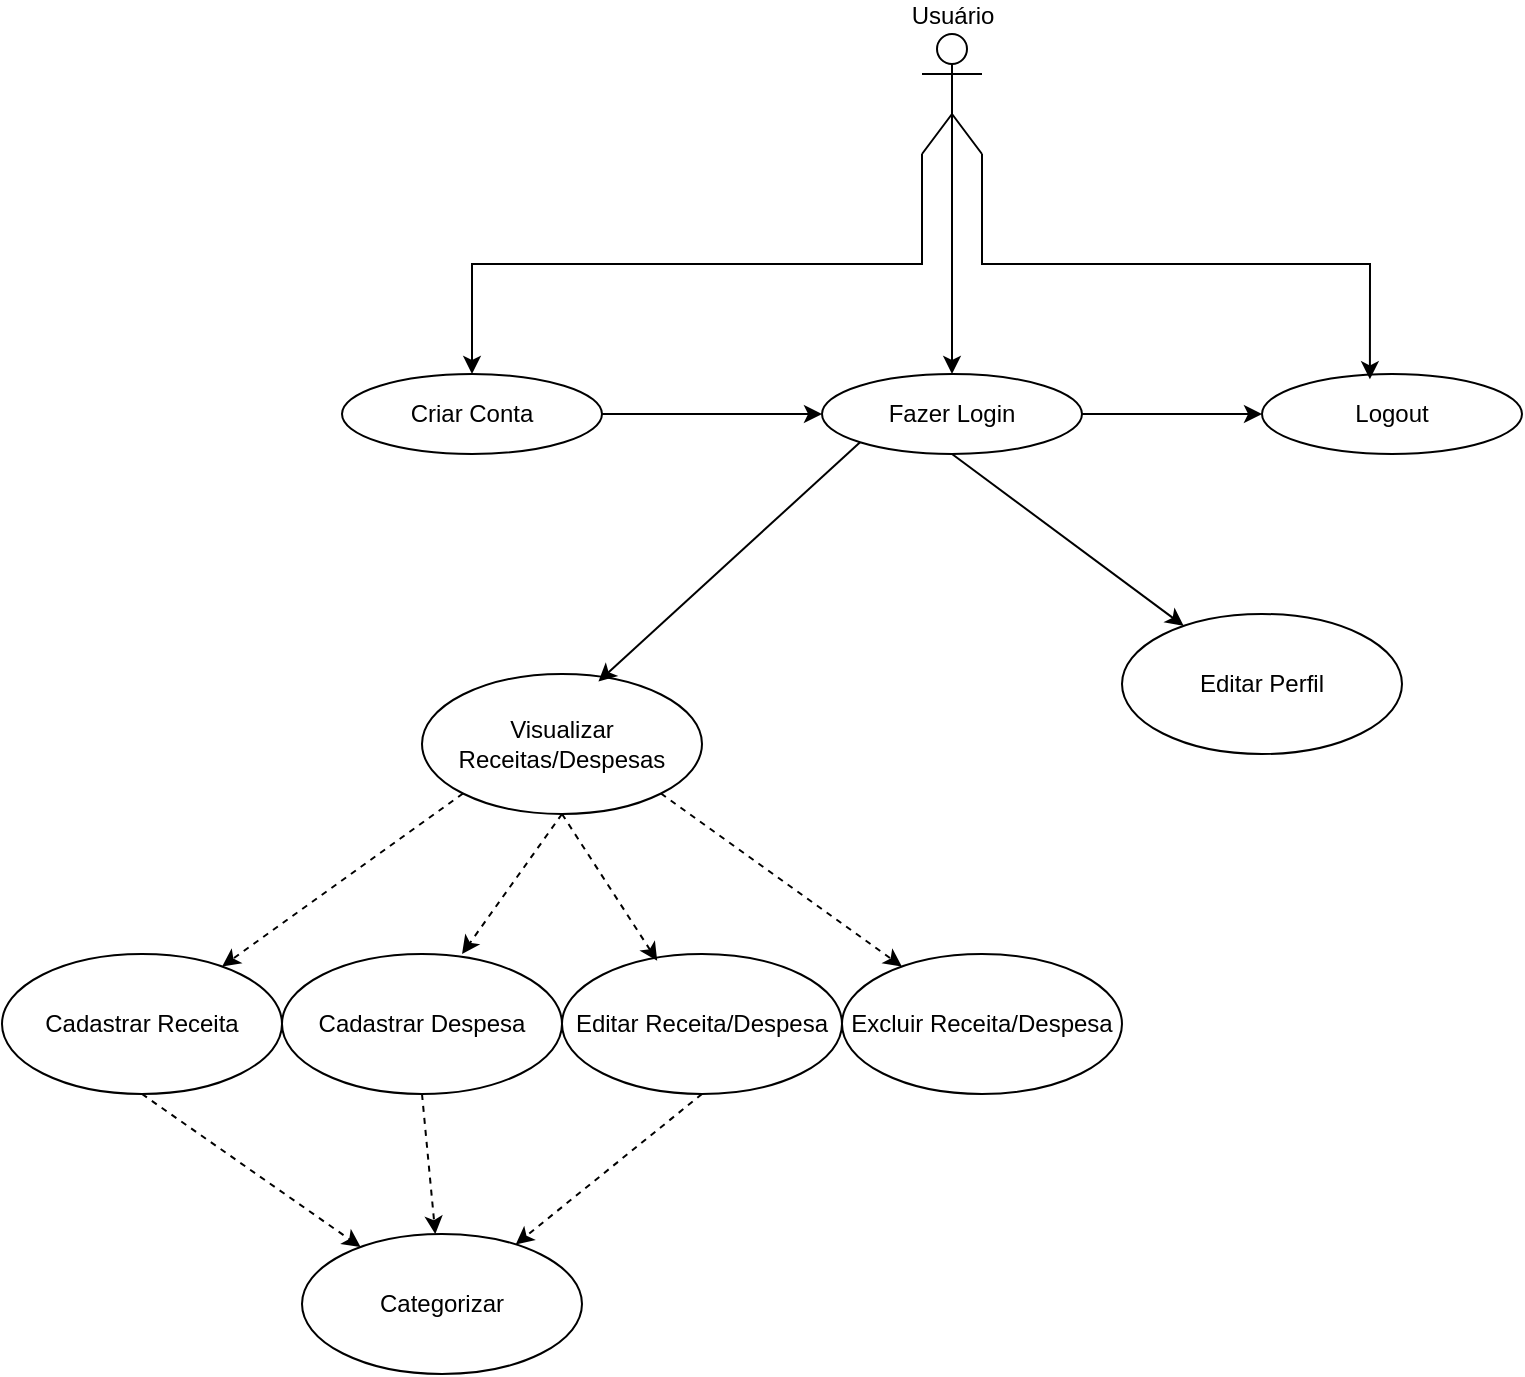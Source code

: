 <mxfile version="26.2.13">
  <diagram name="Página-1" id="x4zjBG85XFKi9NuF4PJC">
    <mxGraphModel dx="1428" dy="777" grid="1" gridSize="10" guides="1" tooltips="1" connect="1" arrows="1" fold="1" page="1" pageScale="1" pageWidth="1920" pageHeight="1200" math="0" shadow="0">
      <root>
        <mxCell id="0" />
        <mxCell id="1" parent="0" />
        <mxCell id="_4GbciRxM6oLM6v3bBHb-10" style="edgeStyle=orthogonalEdgeStyle;rounded=0;orthogonalLoop=1;jettySize=auto;html=1;exitX=0;exitY=1;exitDx=0;exitDy=0;exitPerimeter=0;entryX=0.5;entryY=0;entryDx=0;entryDy=0;" parent="1" source="_4GbciRxM6oLM6v3bBHb-1" target="_4GbciRxM6oLM6v3bBHb-6" edge="1">
          <mxGeometry relative="1" as="geometry" />
        </mxCell>
        <mxCell id="_4GbciRxM6oLM6v3bBHb-11" style="edgeStyle=orthogonalEdgeStyle;rounded=0;orthogonalLoop=1;jettySize=auto;html=1;exitX=0.5;exitY=0.5;exitDx=0;exitDy=0;exitPerimeter=0;" parent="1" source="_4GbciRxM6oLM6v3bBHb-1" target="_4GbciRxM6oLM6v3bBHb-7" edge="1">
          <mxGeometry relative="1" as="geometry" />
        </mxCell>
        <mxCell id="_4GbciRxM6oLM6v3bBHb-1" value="Usuário" style="shape=umlActor;verticalLabelPosition=top;verticalAlign=bottom;html=1;labelPosition=center;align=center;" parent="1" vertex="1">
          <mxGeometry x="900" y="40" width="30" height="60" as="geometry" />
        </mxCell>
        <mxCell id="RoIptvoRPboF3qHhYjDN-1" style="edgeStyle=orthogonalEdgeStyle;rounded=0;orthogonalLoop=1;jettySize=auto;html=1;entryX=0;entryY=0.5;entryDx=0;entryDy=0;" edge="1" parent="1" source="_4GbciRxM6oLM6v3bBHb-6" target="_4GbciRxM6oLM6v3bBHb-7">
          <mxGeometry relative="1" as="geometry" />
        </mxCell>
        <mxCell id="_4GbciRxM6oLM6v3bBHb-6" value="Criar Conta" style="ellipse;whiteSpace=wrap;html=1;" parent="1" vertex="1">
          <mxGeometry x="610" y="210" width="130" height="40" as="geometry" />
        </mxCell>
        <mxCell id="_4GbciRxM6oLM6v3bBHb-15" style="rounded=0;orthogonalLoop=1;jettySize=auto;html=1;exitX=0.5;exitY=1;exitDx=0;exitDy=0;" parent="1" source="_4GbciRxM6oLM6v3bBHb-7" target="_4GbciRxM6oLM6v3bBHb-13" edge="1">
          <mxGeometry relative="1" as="geometry" />
        </mxCell>
        <mxCell id="RoIptvoRPboF3qHhYjDN-2" style="edgeStyle=orthogonalEdgeStyle;rounded=0;orthogonalLoop=1;jettySize=auto;html=1;exitX=1;exitY=0.5;exitDx=0;exitDy=0;entryX=0;entryY=0.5;entryDx=0;entryDy=0;" edge="1" parent="1" source="_4GbciRxM6oLM6v3bBHb-7" target="_4GbciRxM6oLM6v3bBHb-8">
          <mxGeometry relative="1" as="geometry" />
        </mxCell>
        <mxCell id="_4GbciRxM6oLM6v3bBHb-7" value="Fazer Login" style="ellipse;whiteSpace=wrap;html=1;" parent="1" vertex="1">
          <mxGeometry x="850" y="210" width="130" height="40" as="geometry" />
        </mxCell>
        <mxCell id="_4GbciRxM6oLM6v3bBHb-8" value="Logout" style="ellipse;whiteSpace=wrap;html=1;" parent="1" vertex="1">
          <mxGeometry x="1070" y="210" width="130" height="40" as="geometry" />
        </mxCell>
        <mxCell id="_4GbciRxM6oLM6v3bBHb-9" style="edgeStyle=orthogonalEdgeStyle;rounded=0;orthogonalLoop=1;jettySize=auto;html=1;exitX=1;exitY=1;exitDx=0;exitDy=0;exitPerimeter=0;entryX=0.415;entryY=0.066;entryDx=0;entryDy=0;entryPerimeter=0;" parent="1" source="_4GbciRxM6oLM6v3bBHb-1" target="_4GbciRxM6oLM6v3bBHb-8" edge="1">
          <mxGeometry relative="1" as="geometry" />
        </mxCell>
        <mxCell id="_4GbciRxM6oLM6v3bBHb-22" style="rounded=0;orthogonalLoop=1;jettySize=auto;html=1;exitX=1;exitY=1;exitDx=0;exitDy=0;dashed=1;" parent="1" source="_4GbciRxM6oLM6v3bBHb-12" target="_4GbciRxM6oLM6v3bBHb-21" edge="1">
          <mxGeometry relative="1" as="geometry" />
        </mxCell>
        <mxCell id="_4GbciRxM6oLM6v3bBHb-25" style="rounded=0;orthogonalLoop=1;jettySize=auto;html=1;exitX=0;exitY=1;exitDx=0;exitDy=0;dashed=1;" parent="1" source="_4GbciRxM6oLM6v3bBHb-12" target="_4GbciRxM6oLM6v3bBHb-18" edge="1">
          <mxGeometry relative="1" as="geometry" />
        </mxCell>
        <mxCell id="_4GbciRxM6oLM6v3bBHb-12" value="Visualizar Receitas/Despesas" style="ellipse;whiteSpace=wrap;html=1;" parent="1" vertex="1">
          <mxGeometry x="650" y="360" width="140" height="70" as="geometry" />
        </mxCell>
        <mxCell id="_4GbciRxM6oLM6v3bBHb-13" value="Editar Perfil" style="ellipse;whiteSpace=wrap;html=1;" parent="1" vertex="1">
          <mxGeometry x="1000" y="330" width="140" height="70" as="geometry" />
        </mxCell>
        <mxCell id="_4GbciRxM6oLM6v3bBHb-16" style="rounded=0;orthogonalLoop=1;jettySize=auto;html=1;exitX=0;exitY=1;exitDx=0;exitDy=0;entryX=0.63;entryY=0.054;entryDx=0;entryDy=0;entryPerimeter=0;" parent="1" source="_4GbciRxM6oLM6v3bBHb-7" target="_4GbciRxM6oLM6v3bBHb-12" edge="1">
          <mxGeometry relative="1" as="geometry" />
        </mxCell>
        <mxCell id="_4GbciRxM6oLM6v3bBHb-27" style="rounded=0;orthogonalLoop=1;jettySize=auto;html=1;exitX=0.5;exitY=1;exitDx=0;exitDy=0;dashed=1;" parent="1" source="_4GbciRxM6oLM6v3bBHb-18" target="_4GbciRxM6oLM6v3bBHb-26" edge="1">
          <mxGeometry relative="1" as="geometry" />
        </mxCell>
        <mxCell id="_4GbciRxM6oLM6v3bBHb-18" value="Cadastrar Receita" style="ellipse;whiteSpace=wrap;html=1;" parent="1" vertex="1">
          <mxGeometry x="440" y="500" width="140" height="70" as="geometry" />
        </mxCell>
        <mxCell id="_4GbciRxM6oLM6v3bBHb-28" style="rounded=0;orthogonalLoop=1;jettySize=auto;html=1;dashed=1;" parent="1" target="_4GbciRxM6oLM6v3bBHb-26" edge="1">
          <mxGeometry relative="1" as="geometry">
            <mxPoint x="650" y="570" as="sourcePoint" />
          </mxGeometry>
        </mxCell>
        <mxCell id="_4GbciRxM6oLM6v3bBHb-19" value="Cadastrar Despesa" style="ellipse;whiteSpace=wrap;html=1;" parent="1" vertex="1">
          <mxGeometry x="580" y="500" width="140" height="70" as="geometry" />
        </mxCell>
        <mxCell id="_4GbciRxM6oLM6v3bBHb-29" style="rounded=0;orthogonalLoop=1;jettySize=auto;html=1;exitX=0.5;exitY=1;exitDx=0;exitDy=0;dashed=1;" parent="1" source="_4GbciRxM6oLM6v3bBHb-20" target="_4GbciRxM6oLM6v3bBHb-26" edge="1">
          <mxGeometry relative="1" as="geometry" />
        </mxCell>
        <mxCell id="_4GbciRxM6oLM6v3bBHb-20" value="Editar Receita/Despesa" style="ellipse;whiteSpace=wrap;html=1;" parent="1" vertex="1">
          <mxGeometry x="720" y="500" width="140" height="70" as="geometry" />
        </mxCell>
        <mxCell id="_4GbciRxM6oLM6v3bBHb-21" value="Excluir Receita/Despesa" style="ellipse;whiteSpace=wrap;html=1;" parent="1" vertex="1">
          <mxGeometry x="860" y="500" width="140" height="70" as="geometry" />
        </mxCell>
        <mxCell id="_4GbciRxM6oLM6v3bBHb-23" style="rounded=0;orthogonalLoop=1;jettySize=auto;html=1;exitX=0.5;exitY=1;exitDx=0;exitDy=0;entryX=0.34;entryY=0.049;entryDx=0;entryDy=0;entryPerimeter=0;dashed=1;" parent="1" source="_4GbciRxM6oLM6v3bBHb-12" target="_4GbciRxM6oLM6v3bBHb-20" edge="1">
          <mxGeometry relative="1" as="geometry" />
        </mxCell>
        <mxCell id="_4GbciRxM6oLM6v3bBHb-24" style="rounded=0;orthogonalLoop=1;jettySize=auto;html=1;exitX=0.5;exitY=1;exitDx=0;exitDy=0;entryX=0.643;entryY=0;entryDx=0;entryDy=0;entryPerimeter=0;dashed=1;" parent="1" source="_4GbciRxM6oLM6v3bBHb-12" target="_4GbciRxM6oLM6v3bBHb-19" edge="1">
          <mxGeometry relative="1" as="geometry" />
        </mxCell>
        <mxCell id="_4GbciRxM6oLM6v3bBHb-26" value="Categorizar" style="ellipse;whiteSpace=wrap;html=1;" parent="1" vertex="1">
          <mxGeometry x="590" y="640" width="140" height="70" as="geometry" />
        </mxCell>
      </root>
    </mxGraphModel>
  </diagram>
</mxfile>
